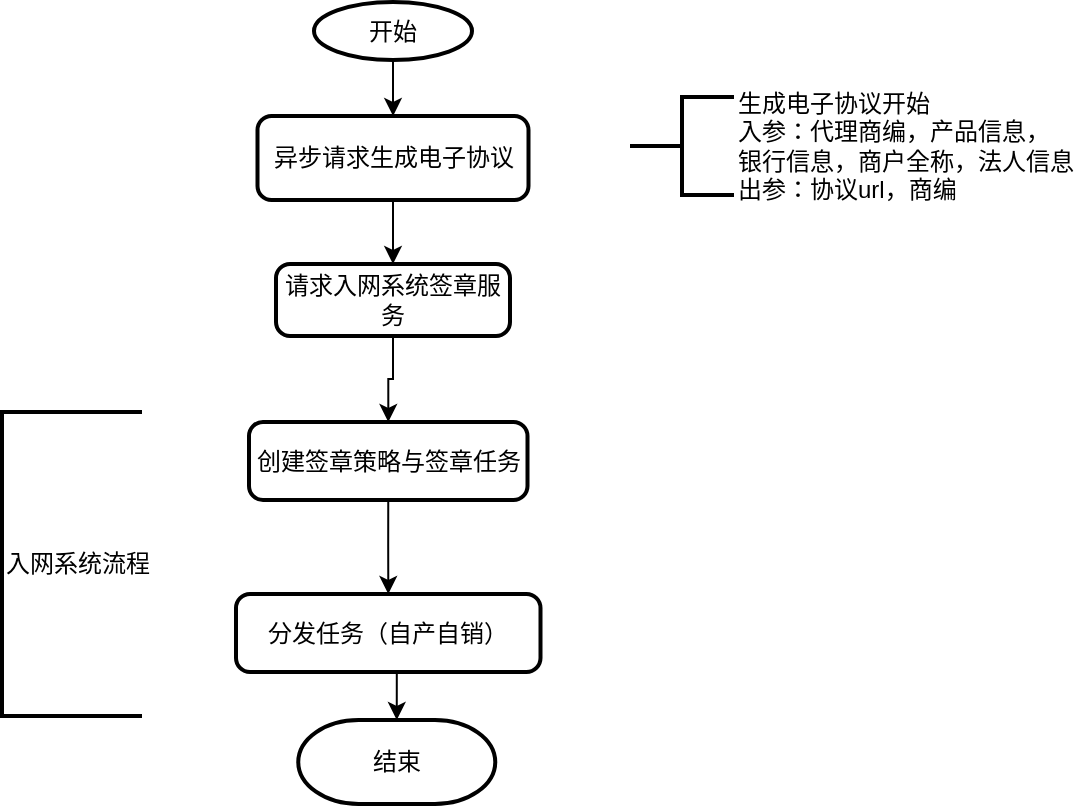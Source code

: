 <mxfile version="13.2.1" type="github" pages="3">
  <diagram id="dC7ERs_KsX7YRwyWf4bW" name="第 1 页">
    <mxGraphModel dx="1746" dy="1317" grid="0" gridSize="10" guides="1" tooltips="1" connect="1" arrows="1" fold="1" page="0" pageScale="1" pageWidth="827" pageHeight="1169" math="0" shadow="0">
      <root>
        <mxCell id="0" />
        <mxCell id="1" parent="0" />
        <mxCell id="A9l2X-kPcxTULMuwRRGQ-15" style="edgeStyle=orthogonalEdgeStyle;rounded=0;orthogonalLoop=1;jettySize=auto;html=1;exitX=0.5;exitY=1;exitDx=0;exitDy=0;exitPerimeter=0;" parent="1" source="A9l2X-kPcxTULMuwRRGQ-14" target="A9l2X-kPcxTULMuwRRGQ-16" edge="1">
          <mxGeometry relative="1" as="geometry">
            <mxPoint x="-521" y="-410" as="targetPoint" />
          </mxGeometry>
        </mxCell>
        <mxCell id="A9l2X-kPcxTULMuwRRGQ-14" value="开始" style="strokeWidth=2;html=1;shape=mxgraph.flowchart.start_1;whiteSpace=wrap;" parent="1" vertex="1">
          <mxGeometry x="-561" y="-466" width="79" height="29" as="geometry" />
        </mxCell>
        <mxCell id="L_tjVN0O0y1tqJSVjDKW-2" style="edgeStyle=orthogonalEdgeStyle;rounded=0;orthogonalLoop=1;jettySize=auto;html=1;exitX=0.5;exitY=1;exitDx=0;exitDy=0;entryX=0.5;entryY=0;entryDx=0;entryDy=0;" edge="1" parent="1" source="A9l2X-kPcxTULMuwRRGQ-16" target="L_tjVN0O0y1tqJSVjDKW-3">
          <mxGeometry relative="1" as="geometry">
            <mxPoint x="-521" y="-341" as="targetPoint" />
          </mxGeometry>
        </mxCell>
        <mxCell id="A9l2X-kPcxTULMuwRRGQ-16" value="异步请求生成电子协议" style="rounded=1;whiteSpace=wrap;html=1;absoluteArcSize=1;arcSize=14;strokeWidth=2;" parent="1" vertex="1">
          <mxGeometry x="-589.25" y="-409" width="135.5" height="42" as="geometry" />
        </mxCell>
        <mxCell id="A9l2X-kPcxTULMuwRRGQ-17" value="生成电子协议开始&lt;br&gt;入参：代理商编，产品信息，&lt;br&gt;银行信息，商户全称，法人信息&lt;br&gt;出参：协议url，商编" style="strokeWidth=2;html=1;shape=mxgraph.flowchart.annotation_2;align=left;labelPosition=right;pointerEvents=1;" parent="1" vertex="1">
          <mxGeometry x="-403" y="-418.5" width="52" height="49" as="geometry" />
        </mxCell>
        <mxCell id="7nhvElqyJF3Kpoltb5MO-14" style="edgeStyle=orthogonalEdgeStyle;rounded=0;orthogonalLoop=1;jettySize=auto;html=1;exitX=0.5;exitY=1;exitDx=0;exitDy=0;" parent="1" source="A9l2X-kPcxTULMuwRRGQ-19" target="7nhvElqyJF3Kpoltb5MO-7" edge="1">
          <mxGeometry relative="1" as="geometry">
            <mxPoint x="-519.3" y="-279" as="targetPoint" />
          </mxGeometry>
        </mxCell>
        <mxCell id="A9l2X-kPcxTULMuwRRGQ-19" value="创建签章策略与签章任务" style="rounded=1;whiteSpace=wrap;html=1;absoluteArcSize=1;arcSize=14;strokeWidth=2;" parent="1" vertex="1">
          <mxGeometry x="-593.5" y="-256" width="139.25" height="39" as="geometry" />
        </mxCell>
        <mxCell id="7nhvElqyJF3Kpoltb5MO-9" style="edgeStyle=orthogonalEdgeStyle;rounded=0;orthogonalLoop=1;jettySize=auto;html=1;exitX=0.5;exitY=1;exitDx=0;exitDy=0;entryX=0.5;entryY=0;entryDx=0;entryDy=0;entryPerimeter=0;" parent="1" source="7nhvElqyJF3Kpoltb5MO-7" target="7nhvElqyJF3Kpoltb5MO-2" edge="1">
          <mxGeometry relative="1" as="geometry" />
        </mxCell>
        <mxCell id="7nhvElqyJF3Kpoltb5MO-7" value="分发任务（自产自销）" style="rounded=1;whiteSpace=wrap;html=1;absoluteArcSize=1;arcSize=14;strokeWidth=2;" parent="1" vertex="1">
          <mxGeometry x="-600" y="-170" width="152.25" height="39" as="geometry" />
        </mxCell>
        <mxCell id="7nhvElqyJF3Kpoltb5MO-2" value="结束" style="strokeWidth=2;html=1;shape=mxgraph.flowchart.terminator;whiteSpace=wrap;" parent="1" vertex="1">
          <mxGeometry x="-568.87" y="-107" width="98.5" height="42" as="geometry" />
        </mxCell>
        <mxCell id="L_tjVN0O0y1tqJSVjDKW-4" style="edgeStyle=orthogonalEdgeStyle;rounded=0;orthogonalLoop=1;jettySize=auto;html=1;exitX=0.5;exitY=1;exitDx=0;exitDy=0;" edge="1" parent="1" source="L_tjVN0O0y1tqJSVjDKW-3" target="A9l2X-kPcxTULMuwRRGQ-19">
          <mxGeometry relative="1" as="geometry" />
        </mxCell>
        <mxCell id="L_tjVN0O0y1tqJSVjDKW-3" value="请求入网系统签章服务" style="rounded=1;whiteSpace=wrap;html=1;absoluteArcSize=1;arcSize=14;strokeWidth=2;" vertex="1" parent="1">
          <mxGeometry x="-580" y="-335" width="117" height="36" as="geometry" />
        </mxCell>
        <mxCell id="L_tjVN0O0y1tqJSVjDKW-5" value="入网系统流程" style="strokeWidth=2;html=1;shape=mxgraph.flowchart.annotation_1;align=left;pointerEvents=1;" vertex="1" parent="1">
          <mxGeometry x="-717" y="-261" width="70" height="152" as="geometry" />
        </mxCell>
      </root>
    </mxGraphModel>
  </diagram>
  <diagram id="HSTl8rCPqUUUAMuSzrUK" name="第 2 页">
    <mxGraphModel dx="1746" dy="917" grid="0" gridSize="10" guides="1" tooltips="1" connect="1" arrows="1" fold="1" page="0" pageScale="1" pageWidth="827" pageHeight="1169" math="0" shadow="0">
      <root>
        <mxCell id="5hIjUUMDCdC22Jssn7QL-0" />
        <mxCell id="5hIjUUMDCdC22Jssn7QL-1" parent="5hIjUUMDCdC22Jssn7QL-0" />
        <mxCell id="xArho4_yJg9167rC3D17-4" value="" style="edgeStyle=orthogonalEdgeStyle;rounded=0;orthogonalLoop=1;jettySize=auto;html=1;" parent="5hIjUUMDCdC22Jssn7QL-1" source="HGVK_I1m-pccEnRoOs7e-0" target="xArho4_yJg9167rC3D17-3" edge="1">
          <mxGeometry relative="1" as="geometry" />
        </mxCell>
        <mxCell id="HGVK_I1m-pccEnRoOs7e-0" value="接收任务回调" style="rounded=1;whiteSpace=wrap;html=1;absoluteArcSize=1;arcSize=14;strokeWidth=2;" parent="5hIjUUMDCdC22Jssn7QL-1" vertex="1">
          <mxGeometry x="-588.75" y="-136" width="134.5" height="34" as="geometry" />
        </mxCell>
        <mxCell id="xArho4_yJg9167rC3D17-6" value="" style="edgeStyle=orthogonalEdgeStyle;rounded=0;orthogonalLoop=1;jettySize=auto;html=1;" parent="5hIjUUMDCdC22Jssn7QL-1" source="xArho4_yJg9167rC3D17-3" target="xArho4_yJg9167rC3D17-5" edge="1">
          <mxGeometry relative="1" as="geometry" />
        </mxCell>
        <mxCell id="xArho4_yJg9167rC3D17-3" value="处理图片转为PDF" style="rounded=1;whiteSpace=wrap;html=1;absoluteArcSize=1;arcSize=14;strokeWidth=2;" parent="5hIjUUMDCdC22Jssn7QL-1" vertex="1">
          <mxGeometry x="-588.75" y="-83" width="134.5" height="34" as="geometry" />
        </mxCell>
        <mxCell id="xArho4_yJg9167rC3D17-10" style="edgeStyle=orthogonalEdgeStyle;rounded=0;orthogonalLoop=1;jettySize=auto;html=1;exitX=0.5;exitY=1;exitDx=0;exitDy=0;entryX=0.5;entryY=0;entryDx=0;entryDy=0;entryPerimeter=0;" parent="5hIjUUMDCdC22Jssn7QL-1" source="xArho4_yJg9167rC3D17-5" target="xArho4_yJg9167rC3D17-9" edge="1">
          <mxGeometry relative="1" as="geometry" />
        </mxCell>
        <mxCell id="xArho4_yJg9167rC3D17-5" value="发起电子签章" style="rounded=1;whiteSpace=wrap;html=1;absoluteArcSize=1;arcSize=14;strokeWidth=2;" parent="5hIjUUMDCdC22Jssn7QL-1" vertex="1">
          <mxGeometry x="-588.75" y="-32" width="134.5" height="34" as="geometry" />
        </mxCell>
        <mxCell id="xArho4_yJg9167rC3D17-15" style="edgeStyle=orthogonalEdgeStyle;rounded=0;orthogonalLoop=1;jettySize=auto;html=1;exitX=0.5;exitY=1;exitDx=0;exitDy=0;entryX=0.5;entryY=0;entryDx=0;entryDy=0;entryPerimeter=0;" parent="5hIjUUMDCdC22Jssn7QL-1" source="HGVK_I1m-pccEnRoOs7e-2" target="HGVK_I1m-pccEnRoOs7e-7" edge="1">
          <mxGeometry relative="1" as="geometry" />
        </mxCell>
        <mxCell id="HGVK_I1m-pccEnRoOs7e-2" value="通知商户进行签章" style="rounded=1;whiteSpace=wrap;html=1;absoluteArcSize=1;arcSize=14;strokeWidth=2;" parent="5hIjUUMDCdC22Jssn7QL-1" vertex="1">
          <mxGeometry x="-585.75" y="179" width="123.5" height="34" as="geometry" />
        </mxCell>
        <mxCell id="HGVK_I1m-pccEnRoOs7e-7" value="结束" style="strokeWidth=2;html=1;shape=mxgraph.flowchart.terminator;whiteSpace=wrap;" parent="5hIjUUMDCdC22Jssn7QL-1" vertex="1">
          <mxGeometry x="-564.62" y="252" width="80.49" height="34" as="geometry" />
        </mxCell>
        <mxCell id="xArho4_yJg9167rC3D17-1" style="edgeStyle=orthogonalEdgeStyle;rounded=0;orthogonalLoop=1;jettySize=auto;html=1;exitX=0.5;exitY=1;exitDx=0;exitDy=0;exitPerimeter=0;entryX=0.5;entryY=0;entryDx=0;entryDy=0;" parent="5hIjUUMDCdC22Jssn7QL-1" source="xArho4_yJg9167rC3D17-0" target="HGVK_I1m-pccEnRoOs7e-0" edge="1">
          <mxGeometry relative="1" as="geometry" />
        </mxCell>
        <mxCell id="xArho4_yJg9167rC3D17-0" value="开始" style="strokeWidth=2;html=1;shape=mxgraph.flowchart.start_1;whiteSpace=wrap;" parent="5hIjUUMDCdC22Jssn7QL-1" vertex="1">
          <mxGeometry x="-574" y="-226" width="100" height="60" as="geometry" />
        </mxCell>
        <mxCell id="xArho4_yJg9167rC3D17-11" style="edgeStyle=orthogonalEdgeStyle;rounded=0;orthogonalLoop=1;jettySize=auto;html=1;exitX=0.5;exitY=1;exitDx=0;exitDy=0;exitPerimeter=0;entryX=0.5;entryY=0;entryDx=0;entryDy=0;" parent="5hIjUUMDCdC22Jssn7QL-1" source="xArho4_yJg9167rC3D17-9" target="HGVK_I1m-pccEnRoOs7e-2" edge="1">
          <mxGeometry relative="1" as="geometry" />
        </mxCell>
        <mxCell id="xArho4_yJg9167rC3D17-12" value="是" style="edgeLabel;html=1;align=center;verticalAlign=middle;resizable=0;points=[];" parent="xArho4_yJg9167rC3D17-11" vertex="1" connectable="0">
          <mxGeometry x="-0.179" relative="1" as="geometry">
            <mxPoint as="offset" />
          </mxGeometry>
        </mxCell>
        <mxCell id="xArho4_yJg9167rC3D17-13" style="edgeStyle=orthogonalEdgeStyle;rounded=0;orthogonalLoop=1;jettySize=auto;html=1;entryX=1;entryY=0.5;entryDx=0;entryDy=0;entryPerimeter=0;" parent="5hIjUUMDCdC22Jssn7QL-1" source="xArho4_yJg9167rC3D17-9" target="HGVK_I1m-pccEnRoOs7e-7" edge="1">
          <mxGeometry relative="1" as="geometry">
            <Array as="points">
              <mxPoint x="-392" y="80" />
              <mxPoint x="-392" y="269" />
            </Array>
          </mxGeometry>
        </mxCell>
        <mxCell id="xArho4_yJg9167rC3D17-14" value="否" style="edgeLabel;html=1;align=center;verticalAlign=middle;resizable=0;points=[];" parent="xArho4_yJg9167rC3D17-13" vertex="1" connectable="0">
          <mxGeometry x="-0.229" y="-1" relative="1" as="geometry">
            <mxPoint y="1" as="offset" />
          </mxGeometry>
        </mxCell>
        <mxCell id="xArho4_yJg9167rC3D17-9" value="校验是否所有信息均发送到电子签章" style="strokeWidth=2;html=1;shape=mxgraph.flowchart.decision;whiteSpace=wrap;" parent="5hIjUUMDCdC22Jssn7QL-1" vertex="1">
          <mxGeometry x="-636.75" y="19" width="224.75" height="121" as="geometry" />
        </mxCell>
        <mxCell id="oLNZdMQnflppRLUzRSQl-0" value="入网系统处理" style="strokeWidth=2;html=1;shape=mxgraph.flowchart.annotation_1;align=left;pointerEvents=1;" vertex="1" parent="5hIjUUMDCdC22Jssn7QL-1">
          <mxGeometry x="-786" y="-189" width="68" height="470" as="geometry" />
        </mxCell>
      </root>
    </mxGraphModel>
  </diagram>
  <diagram id="urYMugdTOw1wgWeMGJ8X" name="第 3 页">
    <mxGraphModel dx="946" dy="517" grid="0" gridSize="10" guides="1" tooltips="1" connect="1" arrows="1" fold="1" page="0" pageScale="1" pageWidth="827" pageHeight="1169" math="0" shadow="0">
      <root>
        <mxCell id="bFEGX2ZAS9HwVzrHLtPh-0" />
        <mxCell id="bFEGX2ZAS9HwVzrHLtPh-1" parent="bFEGX2ZAS9HwVzrHLtPh-0" />
        <mxCell id="bFEGX2ZAS9HwVzrHLtPh-4" value="" style="edgeStyle=orthogonalEdgeStyle;rounded=0;orthogonalLoop=1;jettySize=auto;html=1;entryX=0.5;entryY=0;entryDx=0;entryDy=0;" parent="bFEGX2ZAS9HwVzrHLtPh-1" source="bFEGX2ZAS9HwVzrHLtPh-2" target="bFEGX2ZAS9HwVzrHLtPh-5" edge="1">
          <mxGeometry relative="1" as="geometry">
            <mxPoint x="401" y="175" as="targetPoint" />
          </mxGeometry>
        </mxCell>
        <mxCell id="bFEGX2ZAS9HwVzrHLtPh-2" value="开始" style="strokeWidth=2;html=1;shape=mxgraph.flowchart.start_1;whiteSpace=wrap;" parent="bFEGX2ZAS9HwVzrHLtPh-1" vertex="1">
          <mxGeometry x="349" y="27" width="100" height="60" as="geometry" />
        </mxCell>
        <mxCell id="bFEGX2ZAS9HwVzrHLtPh-6" style="edgeStyle=orthogonalEdgeStyle;rounded=0;orthogonalLoop=1;jettySize=auto;html=1;exitX=0.5;exitY=1;exitDx=0;exitDy=0;entryX=0.5;entryY=0;entryDx=0;entryDy=0;entryPerimeter=0;" parent="bFEGX2ZAS9HwVzrHLtPh-1" source="bFEGX2ZAS9HwVzrHLtPh-5" target="bFEGX2ZAS9HwVzrHLtPh-7" edge="1">
          <mxGeometry relative="1" as="geometry">
            <mxPoint x="399" y="196" as="targetPoint" />
          </mxGeometry>
        </mxCell>
        <mxCell id="bFEGX2ZAS9HwVzrHLtPh-5" value="接受电子签章任务回调" style="rounded=1;whiteSpace=wrap;html=1;absoluteArcSize=1;arcSize=14;strokeWidth=2;" parent="bFEGX2ZAS9HwVzrHLtPh-1" vertex="1">
          <mxGeometry x="314" y="115" width="169" height="49" as="geometry" />
        </mxCell>
        <mxCell id="bFEGX2ZAS9HwVzrHLtPh-14" style="edgeStyle=orthogonalEdgeStyle;rounded=0;orthogonalLoop=1;jettySize=auto;html=1;entryX=1;entryY=0.5;entryDx=0;entryDy=0;entryPerimeter=0;" parent="bFEGX2ZAS9HwVzrHLtPh-1" source="bFEGX2ZAS9HwVzrHLtPh-7" target="bFEGX2ZAS9HwVzrHLtPh-12" edge="1">
          <mxGeometry relative="1" as="geometry">
            <Array as="points">
              <mxPoint x="523" y="225" />
              <mxPoint x="523" y="570" />
            </Array>
          </mxGeometry>
        </mxCell>
        <mxCell id="bFEGX2ZAS9HwVzrHLtPh-16" value="否" style="edgeLabel;html=1;align=center;verticalAlign=middle;resizable=0;points=[];" parent="bFEGX2ZAS9HwVzrHLtPh-14" vertex="1" connectable="0">
          <mxGeometry x="-0.322" relative="1" as="geometry">
            <mxPoint as="offset" />
          </mxGeometry>
        </mxCell>
        <mxCell id="vsISfAW7cuweR3wvBt5o-0" style="edgeStyle=orthogonalEdgeStyle;rounded=0;orthogonalLoop=1;jettySize=auto;html=1;exitX=0.5;exitY=1;exitDx=0;exitDy=0;exitPerimeter=0;entryX=0.5;entryY=0;entryDx=0;entryDy=0;" edge="1" parent="bFEGX2ZAS9HwVzrHLtPh-1" source="bFEGX2ZAS9HwVzrHLtPh-7" target="vsISfAW7cuweR3wvBt5o-1">
          <mxGeometry relative="1" as="geometry">
            <mxPoint x="401" y="291" as="targetPoint" />
          </mxGeometry>
        </mxCell>
        <mxCell id="vsISfAW7cuweR3wvBt5o-2" value="是" style="edgeLabel;html=1;align=center;verticalAlign=middle;resizable=0;points=[];" vertex="1" connectable="0" parent="vsISfAW7cuweR3wvBt5o-0">
          <mxGeometry x="-0.5" relative="1" as="geometry">
            <mxPoint as="offset" />
          </mxGeometry>
        </mxCell>
        <mxCell id="bFEGX2ZAS9HwVzrHLtPh-7" value="是否所有文件都已签署" style="strokeWidth=2;html=1;shape=mxgraph.flowchart.decision;whiteSpace=wrap;" parent="bFEGX2ZAS9HwVzrHLtPh-1" vertex="1">
          <mxGeometry x="298.75" y="184" width="204.25" height="81" as="geometry" />
        </mxCell>
        <mxCell id="vsISfAW7cuweR3wvBt5o-7" style="edgeStyle=orthogonalEdgeStyle;rounded=0;orthogonalLoop=1;jettySize=auto;html=1;exitX=0.5;exitY=1;exitDx=0;exitDy=0;" edge="1" parent="bFEGX2ZAS9HwVzrHLtPh-1" source="bFEGX2ZAS9HwVzrHLtPh-9" target="vsISfAW7cuweR3wvBt5o-8">
          <mxGeometry relative="1" as="geometry">
            <mxPoint x="401" y="448" as="targetPoint" />
          </mxGeometry>
        </mxCell>
        <mxCell id="bFEGX2ZAS9HwVzrHLtPh-9" value="通知业务管理系统" style="rounded=1;whiteSpace=wrap;html=1;absoluteArcSize=1;arcSize=14;strokeWidth=2;" parent="bFEGX2ZAS9HwVzrHLtPh-1" vertex="1">
          <mxGeometry x="352.88" y="375" width="96" height="46" as="geometry" />
        </mxCell>
        <mxCell id="bFEGX2ZAS9HwVzrHLtPh-12" value="结束" style="strokeWidth=2;html=1;shape=mxgraph.flowchart.terminator;whiteSpace=wrap;" parent="bFEGX2ZAS9HwVzrHLtPh-1" vertex="1">
          <mxGeometry x="350.88" y="540" width="100" height="60" as="geometry" />
        </mxCell>
        <mxCell id="vsISfAW7cuweR3wvBt5o-3" style="edgeStyle=orthogonalEdgeStyle;rounded=0;orthogonalLoop=1;jettySize=auto;html=1;exitX=0.5;exitY=1;exitDx=0;exitDy=0;entryX=0.5;entryY=0;entryDx=0;entryDy=0;" edge="1" parent="bFEGX2ZAS9HwVzrHLtPh-1" source="vsISfAW7cuweR3wvBt5o-1" target="bFEGX2ZAS9HwVzrHLtPh-9">
          <mxGeometry relative="1" as="geometry" />
        </mxCell>
        <mxCell id="vsISfAW7cuweR3wvBt5o-1" value="通知商户" style="rounded=1;whiteSpace=wrap;html=1;absoluteArcSize=1;arcSize=14;strokeWidth=2;" vertex="1" parent="bFEGX2ZAS9HwVzrHLtPh-1">
          <mxGeometry x="343.5" y="297" width="115" height="43" as="geometry" />
        </mxCell>
        <mxCell id="vsISfAW7cuweR3wvBt5o-6" value="入网系统流程" style="strokeWidth=2;html=1;shape=mxgraph.flowchart.annotation_1;align=left;pointerEvents=1;" vertex="1" parent="bFEGX2ZAS9HwVzrHLtPh-1">
          <mxGeometry x="211.75" y="117" width="87" height="308" as="geometry" />
        </mxCell>
        <mxCell id="vsISfAW7cuweR3wvBt5o-9" style="edgeStyle=orthogonalEdgeStyle;rounded=0;orthogonalLoop=1;jettySize=auto;html=1;exitX=0.5;exitY=1;exitDx=0;exitDy=0;" edge="1" parent="bFEGX2ZAS9HwVzrHLtPh-1" source="vsISfAW7cuweR3wvBt5o-8" target="bFEGX2ZAS9HwVzrHLtPh-12">
          <mxGeometry relative="1" as="geometry" />
        </mxCell>
        <mxCell id="vsISfAW7cuweR3wvBt5o-8" value="业务管理系统激活工单系统" style="rounded=1;whiteSpace=wrap;html=1;absoluteArcSize=1;arcSize=14;strokeWidth=2;" vertex="1" parent="bFEGX2ZAS9HwVzrHLtPh-1">
          <mxGeometry x="351" y="457" width="98" height="34" as="geometry" />
        </mxCell>
        <mxCell id="vsISfAW7cuweR3wvBt5o-10" value="业务管理系统流程" style="strokeWidth=2;html=1;shape=mxgraph.flowchart.annotation_1;align=left;pointerEvents=1;" vertex="1" parent="bFEGX2ZAS9HwVzrHLtPh-1">
          <mxGeometry x="211.75" y="450" width="57" height="59" as="geometry" />
        </mxCell>
      </root>
    </mxGraphModel>
  </diagram>
</mxfile>
